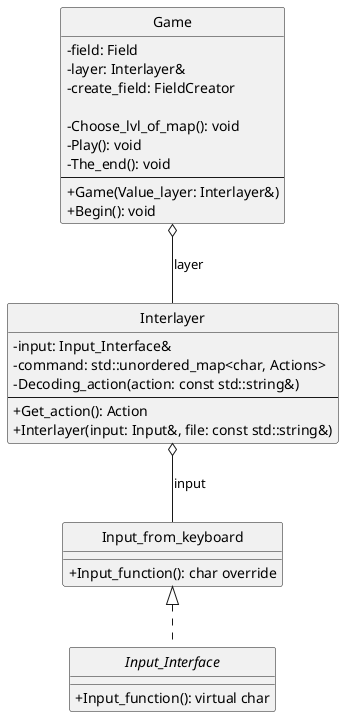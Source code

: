 @startuml UML_Garanin_lab.puml

hide circle
skinparam classAttributeIconSize 0

abstract class Input_Interface {
    + Input_function(): virtual char
}

class Input_from_keyboard {
    + Input_function(): char override
}

class Interlayer {
    - input: Input_Interface&
    - command: std::unordered_map<char, Actions>
    - Decoding_action(action: const std::string&)
    --
    + Get_action(): Action
    + Interlayer(input: Input&, file: const std::string&)
}

class Game {
    - field: Field
    - layer: Interlayer&
    - create_field: FieldCreator

    - Choose_lvl_of_map(): void
    - Play(): void
    - The_end(): void
    --
    + Game(Value_layer: Interlayer&)
    + Begin(): void
}

Input_from_keyboard <|.. Input_Interface
Interlayer o-- Input_from_keyboard : input
Game o-- Interlayer : layer

@enduml

